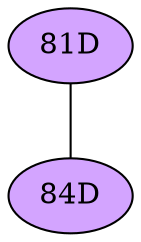 // The Round Table
graph {
	"81D" [fillcolor="#D3A4FF" style=radial]
	"84D" [fillcolor="#D3A4FF" style=radial]
	"81D" -- "84D" [penwidth=1]
}
